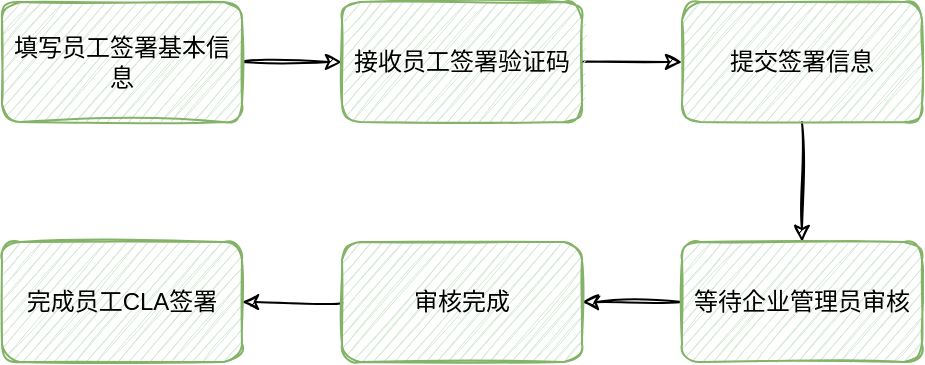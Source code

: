 <mxfile version="20.1.1" type="github">
  <diagram id="vMn8Qv5hI4jqmkz80U7t" name="第 1 页">
    <mxGraphModel dx="1422" dy="748" grid="1" gridSize="10" guides="1" tooltips="1" connect="1" arrows="1" fold="1" page="1" pageScale="1" pageWidth="827" pageHeight="1169" math="0" shadow="0">
      <root>
        <mxCell id="0" />
        <mxCell id="1" parent="0" />
        <mxCell id="LFxtWxais82becCqxhC2-1" style="edgeStyle=orthogonalEdgeStyle;rounded=1;orthogonalLoop=1;jettySize=auto;html=1;exitX=1;exitY=0.5;exitDx=0;exitDy=0;entryX=0;entryY=0.5;entryDx=0;entryDy=0;sketch=1;curved=1;" parent="1" source="LFxtWxais82becCqxhC2-2" target="LFxtWxais82becCqxhC2-4" edge="1">
          <mxGeometry relative="1" as="geometry" />
        </mxCell>
        <mxCell id="LFxtWxais82becCqxhC2-2" value="填写员工签署基本信息" style="rounded=1;whiteSpace=wrap;html=1;sketch=1;strokeColor=#82B366;fillColor=#D5E8D4;" parent="1" vertex="1">
          <mxGeometry x="90" y="120" width="120" height="60" as="geometry" />
        </mxCell>
        <mxCell id="LFxtWxais82becCqxhC2-3" style="edgeStyle=orthogonalEdgeStyle;rounded=1;orthogonalLoop=1;jettySize=auto;html=1;exitX=1;exitY=0.5;exitDx=0;exitDy=0;entryX=0;entryY=0.5;entryDx=0;entryDy=0;sketch=1;curved=1;" parent="1" source="LFxtWxais82becCqxhC2-4" target="LFxtWxais82becCqxhC2-6" edge="1">
          <mxGeometry relative="1" as="geometry" />
        </mxCell>
        <mxCell id="LFxtWxais82becCqxhC2-4" value="接收员工签署验证码" style="rounded=1;whiteSpace=wrap;html=1;sketch=1;align=center;fillColor=#D5E8D4;strokeColor=#82B366;" parent="1" vertex="1">
          <mxGeometry x="260" y="120" width="120" height="60" as="geometry" />
        </mxCell>
        <mxCell id="LFxtWxais82becCqxhC2-5" style="edgeStyle=orthogonalEdgeStyle;rounded=1;orthogonalLoop=1;jettySize=auto;html=1;exitX=0.5;exitY=1;exitDx=0;exitDy=0;entryX=0.5;entryY=0;entryDx=0;entryDy=0;sketch=1;curved=1;" parent="1" source="LFxtWxais82becCqxhC2-6" edge="1">
          <mxGeometry relative="1" as="geometry">
            <mxPoint x="490" y="240" as="targetPoint" />
          </mxGeometry>
        </mxCell>
        <mxCell id="LFxtWxais82becCqxhC2-6" value="提交签署信息" style="rounded=1;whiteSpace=wrap;html=1;sketch=1;fillColor=#D5E8D4;strokeColor=#82B366;" parent="1" vertex="1">
          <mxGeometry x="430" y="120" width="120" height="60" as="geometry" />
        </mxCell>
        <mxCell id="LFxtWxais82becCqxhC2-7" style="edgeStyle=orthogonalEdgeStyle;rounded=1;orthogonalLoop=1;jettySize=auto;html=1;exitX=0;exitY=0.5;exitDx=0;exitDy=0;entryX=1;entryY=0.5;entryDx=0;entryDy=0;sketch=1;curved=1;" parent="1" target="LFxtWxais82becCqxhC2-10" edge="1">
          <mxGeometry relative="1" as="geometry">
            <mxPoint x="430" y="270" as="sourcePoint" />
          </mxGeometry>
        </mxCell>
        <mxCell id="LFxtWxais82becCqxhC2-9" style="edgeStyle=orthogonalEdgeStyle;rounded=1;orthogonalLoop=1;jettySize=auto;html=1;exitX=0;exitY=0.5;exitDx=0;exitDy=0;entryX=1;entryY=0.5;entryDx=0;entryDy=0;sketch=1;curved=1;" parent="1" source="LFxtWxais82becCqxhC2-10" target="LFxtWxais82becCqxhC2-11" edge="1">
          <mxGeometry relative="1" as="geometry" />
        </mxCell>
        <mxCell id="LFxtWxais82becCqxhC2-10" value="审核完成" style="rounded=1;whiteSpace=wrap;html=1;sketch=1;fillColor=#D5E8D4;strokeColor=#82B366;" parent="1" vertex="1">
          <mxGeometry x="260" y="240" width="120" height="60" as="geometry" />
        </mxCell>
        <mxCell id="LFxtWxais82becCqxhC2-11" value="完成员工CLA签署" style="rounded=1;whiteSpace=wrap;html=1;sketch=1;fillColor=#D5E8D4;strokeColor=#82B366;" parent="1" vertex="1">
          <mxGeometry x="90" y="240" width="120" height="60" as="geometry" />
        </mxCell>
        <mxCell id="n5pQmUo-w2hh8xrAQkUa-1" value="等待企业管理员审核" style="rounded=1;whiteSpace=wrap;html=1;sketch=1;fillColor=#D5E8D4;strokeColor=#82B366;" vertex="1" parent="1">
          <mxGeometry x="430" y="240" width="120" height="60" as="geometry" />
        </mxCell>
      </root>
    </mxGraphModel>
  </diagram>
</mxfile>

